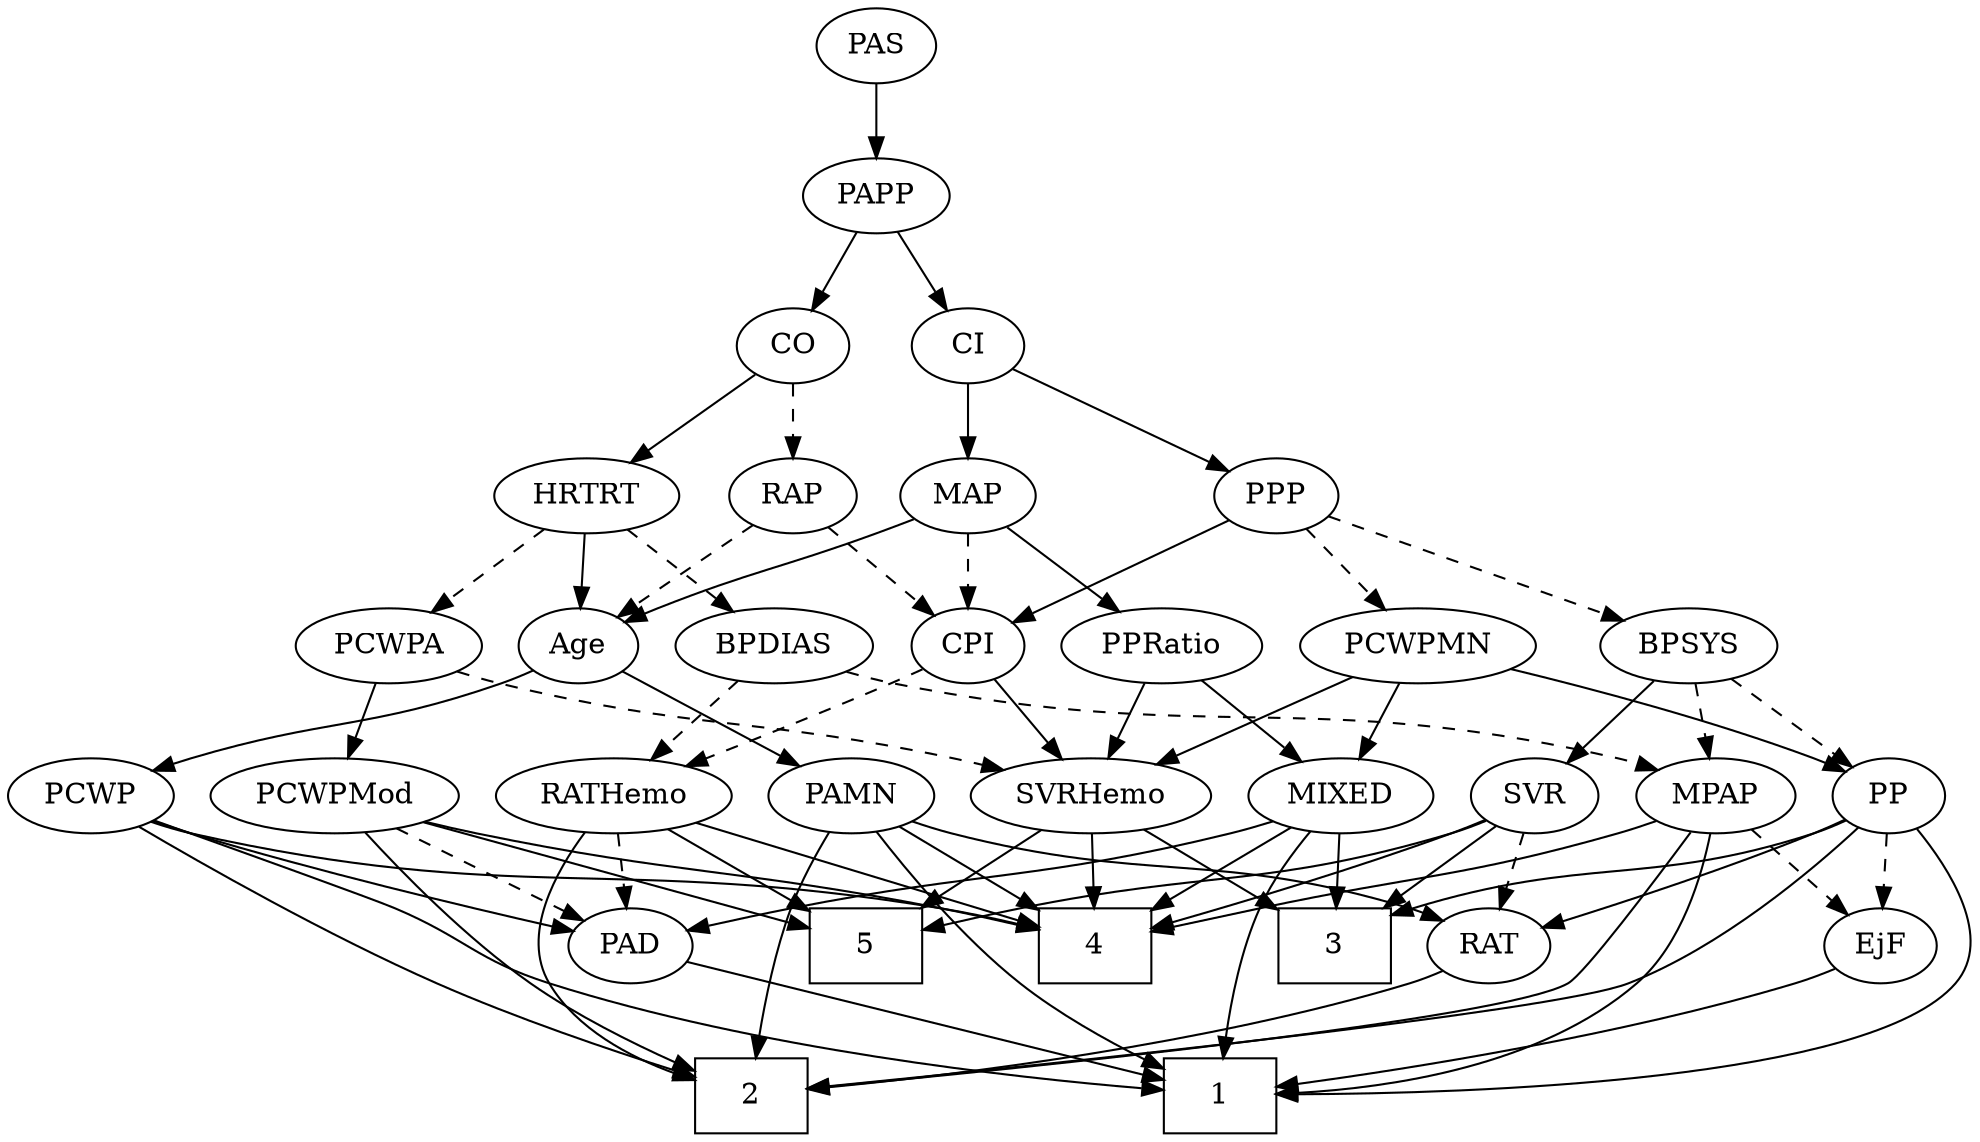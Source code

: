 strict digraph {
	graph [bb="0,0,877.85,540"];
	node [label="\N"];
	1	[height=0.5,
		pos="522.1,18",
		shape=box,
		width=0.75];
	2	[height=0.5,
		pos="302.1,18",
		shape=box,
		width=0.75];
	3	[height=0.5,
		pos="577.1,90",
		shape=box,
		width=0.75];
	4	[height=0.5,
		pos="467.1,90",
		shape=box,
		width=0.75];
	5	[height=0.5,
		pos="357.1,90",
		shape=box,
		width=0.75];
	Age	[height=0.5,
		pos="248.1,234",
		width=0.75];
	PAMN	[height=0.5,
		pos="363.1,162",
		width=1.011];
	Age -> PAMN	[pos="e,341.03,176.43 267.35,221.28 285.06,210.5 311.63,194.33 332.29,181.75",
		style=solid];
	PCWP	[height=0.5,
		pos="35.097,162",
		width=0.97491];
	Age -> PCWP	[pos="e,61.929,173.88 227.04,222.3 222.2,220.05 217.03,217.81 212.1,216 154.63,194.84 137.29,199.06 79.097,180 76.558,179.17 73.951,178.27 \
71.336,177.34",
		style=solid];
	EjF	[height=0.5,
		pos="835.1,90",
		width=0.75];
	EjF -> 1	[pos="e,549.17,22.439 813.26,78.997 807.15,76.458 800.44,73.912 794.1,72 711.83,47.204 611.97,31.21 559.1,23.805",
		style=solid];
	RAP	[height=0.5,
		pos="343.1,306",
		width=0.77632];
	RAP -> Age	[pos="e,265.56,247.87 325.23,291.83 310.67,281.11 289.94,265.83 273.63,253.82",
		style=dashed];
	CPI	[height=0.5,
		pos="422.1,234",
		width=0.75];
	RAP -> CPI	[pos="e,406.4,248.91 359.08,290.83 370.51,280.71 386.06,266.93 398.85,255.59",
		style=dashed];
	MIXED	[height=0.5,
		pos="575.1,162",
		width=1.1193];
	MIXED -> 1	[pos="e,523.92,36.274 562.43,144.67 555.19,134.6 546.5,121.14 541.1,108 532.94,88.184 528.1,64.386 525.34,46.386",
		style=solid];
	MIXED -> 3	[pos="e,576.61,108.1 575.59,143.7 575.81,135.98 576.08,126.71 576.32,118.11",
		style=solid];
	MIXED -> 4	[pos="e,493.5,108.11 553.24,146.83 538.55,137.31 518.85,124.55 502.01,113.63",
		style=solid];
	PAD	[height=0.5,
		pos="245.1,90",
		width=0.79437];
	MIXED -> PAD	[pos="e,271.41,97.201 545.27,149.8 538.99,147.69 532.37,145.63 526.1,144 436.56,120.77 411.81,126.1 321.1,108 308.15,105.42 294.02,102.33 \
281.49,99.501",
		style=solid];
	MPAP	[height=0.5,
		pos="742.1,162",
		width=0.97491];
	MPAP -> 1	[pos="e,549.35,18.336 742.29,143.78 741.55,123.79 737.21,91.131 718.1,72 675.86,29.731 603.61,20.202 559.62,18.588",
		style=solid];
	MPAP -> 2	[pos="e,329.2,21.432 733.69,144.48 721.54,121.29 699.01,80.902 685.1,72 656.24,53.53 429.81,30.81 339.29,22.367",
		style=solid];
	MPAP -> 4	[pos="e,494.16,97.22 715.32,149.95 709.68,147.83 703.73,145.73 698.1,144 629.64,123.05 610.87,124.01 541.1,108 529.07,105.24 515.95,102.23 \
504.14,99.513",
		style=solid];
	MPAP -> EjF	[pos="e,817.73,104.07 761.37,146.5 775.37,135.95 794.47,121.58 809.72,110.1",
		style=dashed];
	BPSYS	[height=0.5,
		pos="731.1,234",
		width=1.0471];
	BPSYS -> MPAP	[pos="e,739.41,180.1 733.82,215.7 735.03,207.98 736.48,198.71 737.84,190.11",
		style=dashed];
	SVR	[height=0.5,
		pos="661.1,162",
		width=0.77632];
	BPSYS -> SVR	[pos="e,675.63,177.54 715.56,217.46 705.97,207.87 693.51,195.42 682.94,184.84",
		style=solid];
	PP	[height=0.5,
		pos="822.1,162",
		width=0.75];
	BPSYS -> PP	[pos="e,804.97,176.17 750.4,218.15 763.92,207.75 782.12,193.75 796.8,182.46",
		style=dashed];
	PAD -> 1	[pos="e,495.09,25.825 271.16,82.415 320.6,69.919 428.17,42.736 485.08,28.355",
		style=solid];
	CO	[height=0.5,
		pos="343.1,378",
		width=0.75];
	CO -> RAP	[pos="e,343.1,324.1 343.1,359.7 343.1,351.98 343.1,342.71 343.1,334.11",
		style=dashed];
	HRTRT	[height=0.5,
		pos="251.1,306",
		width=1.1013];
	CO -> HRTRT	[pos="e,270.55,321.8 325.79,363.83 312.53,353.74 293.97,339.62 278.66,327.98",
		style=solid];
	PAS	[height=0.5,
		pos="381.1,522",
		width=0.75];
	PAPP	[height=0.5,
		pos="381.1,450",
		width=0.88464];
	PAS -> PAPP	[pos="e,381.1,468.1 381.1,503.7 381.1,495.98 381.1,486.71 381.1,478.11",
		style=solid];
	PAMN -> 1	[pos="e,494.8,31.354 372.99,144.34 384.97,125.19 406.6,93.611 431.1,72 447.29,57.713 467.92,45.326 485.43,36.128",
		style=solid];
	PAMN -> 2	[pos="e,303.42,36.139 347.73,145.61 338.66,135.67 327.7,122.02 321.1,108 311.87,88.405 307.07,64.273 304.61,46.083",
		style=solid];
	PAMN -> 4	[pos="e,441.67,108.11 384.14,146.83 398.17,137.4 416.91,124.78 433.03,113.93",
		style=solid];
	RAT	[height=0.5,
		pos="649.1,90",
		width=0.75827];
	PAMN -> RAT	[pos="e,628.54,101.86 390.43,149.74 396.2,147.63 402.3,145.59 408.1,144 497.31,119.55 524.93,136 613.1,108 615.02,107.39 616.98,106.69 \
618.93,105.94",
		style=solid];
	RATHemo	[height=0.5,
		pos="259.1,162",
		width=1.3721];
	RATHemo -> 2	[pos="e,275,25.878 237.51,145.73 226.14,136.32 213.29,123.15 207.1,108 201.04,93.189 199,85.797 207.1,72 219.65,50.63 244.29,37.242 265.33,\
29.269",
		style=solid];
	RATHemo -> 4	[pos="e,439.94,100.14 294.38,149.13 332.15,136.41 391.81,116.34 430.19,103.42",
		style=solid];
	RATHemo -> 5	[pos="e,333,108.21 280.85,145.46 293.76,136.24 310.38,124.37 324.81,114.06",
		style=solid];
	RATHemo -> PAD	[pos="e,248.52,108.1 255.64,143.7 254.09,135.98 252.24,126.71 250.52,118.11",
		style=dashed];
	CPI -> RATHemo	[pos="e,291.11,175.88 400.85,222.77 396.02,220.5 390.9,218.13 386.1,216 357.76,203.41 325.52,189.96 300.61,179.76",
		style=dashed];
	SVRHemo	[height=0.5,
		pos="467.1,162",
		width=1.3902];
	CPI -> SVRHemo	[pos="e,456.3,179.8 432.31,217.12 437.79,208.59 444.67,197.89 450.86,188.25",
		style=solid];
	RAT -> 2	[pos="e,329.3,21.131 628.54,78.121 623.59,75.829 618.24,73.619 613.1,72 516.99,41.745 398.42,27.605 339.29,22.042",
		style=solid];
	SVR -> 3	[pos="e,597.52,108.02 644.5,147.17 633.34,137.87 618.33,125.36 605.32,114.52",
		style=solid];
	SVR -> 4	[pos="e,494.36,99.245 639.35,150.55 634.38,148.29 629.09,145.98 624.1,144 583.69,127.95 536.27,112.38 504.2,102.31",
		style=solid];
	SVR -> 5	[pos="e,384.1,97.486 639.93,150.19 634.84,147.9 629.35,145.67 624.1,144 540.93,117.59 516.53,125.77 431.1,108 419.02,105.49 405.88,102.54 \
394.08,99.811",
		style=solid];
	SVR -> RAT	[pos="e,652.06,108.28 658.19,144.05 656.87,136.35 655.27,127.03 653.79,118.36",
		style=dashed];
	PCWPMod	[height=0.5,
		pos="140.1,162",
		width=1.4443];
	PCWPMod -> 2	[pos="e,275,28.282 147.78,144.02 157.28,124.57 175.06,92.715 198.1,72 217.7,54.377 244.23,40.979 265.59,32.063",
		style=solid];
	PCWPMod -> 4	[pos="e,440.09,97.48 178.36,149.79 185.87,147.75 193.71,145.72 201.1,144 285.66,124.33 308.1,125.72 393.1,108 405.17,105.48 418.31,102.53 \
430.12,99.805",
		style=solid];
	PCWPMod -> 5	[pos="e,330.07,99.718 176.91,149.13 216.93,136.22 280.5,115.71 320.45,102.82",
		style=solid];
	PCWPMod -> PAD	[pos="e,226.22,103.59 162.88,145.81 179.01,135.06 200.71,120.59 217.77,109.22",
		style=dashed];
	PCWPA	[height=0.5,
		pos="161.1,234",
		width=1.1555];
	PCWPA -> PCWPMod	[pos="e,145.28,180.28 156.01,216.05 153.68,208.26 150.84,198.82 148.22,190.08",
		style=solid];
	PCWPA -> SVRHemo	[pos="e,430.11,174.26 192.18,221.87 198.71,219.75 205.59,217.67 212.1,216 297.87,193.94 321.88,200.29 408.1,180 412.12,179.05 416.29,178 \
420.45,176.9",
		style=dashed];
	PCWPMN	[height=0.5,
		pos="615.1,234",
		width=1.3902];
	PCWPMN -> MIXED	[pos="e,584.69,179.79 605.41,216.05 600.7,207.8 594.93,197.7 589.69,188.54",
		style=solid];
	PCWPMN -> SVRHemo	[pos="e,496.28,176.8 585.86,219.17 562.85,208.29 530.6,193.03 505.51,181.17",
		style=solid];
	PCWPMN -> PP	[pos="e,800.99,173.57 654,222.63 689.01,212.9 741.63,197.29 786.1,180 787.93,179.29 789.81,178.52 791.69,177.72",
		style=solid];
	SVRHemo -> 3	[pos="e,550.05,108.21 490.69,145.98 505.4,136.63 524.6,124.41 541.17,113.87",
		style=solid];
	SVRHemo -> 4	[pos="e,467.1,108.1 467.1,143.7 467.1,135.98 467.1,126.71 467.1,118.11",
		style=solid];
	SVRHemo -> 5	[pos="e,384.14,108.21 443.5,145.98 428.8,136.63 409.6,124.41 393.03,113.87",
		style=solid];
	BPDIAS	[height=0.5,
		pos="335.1,234",
		width=1.1735];
	BPDIAS -> MPAP	[pos="e,715.92,174.36 365.82,221.62 372.44,219.49 379.45,217.48 386.1,216 522.37,185.77 562.57,213.42 698.1,180 700.76,179.34 703.49,178.57 \
706.2,177.71",
		style=dashed];
	BPDIAS -> RATHemo	[pos="e,276.44,178.98 318.23,217.46 308.14,208.17 295.13,196.19 283.89,185.83",
		style=dashed];
	MAP	[height=0.5,
		pos="422.1,306",
		width=0.84854];
	MAP -> Age	[pos="e,269.29,245.36 397.71,295 391.95,292.68 385.81,290.23 380.1,288 337.64,271.45 326.07,269.74 284.1,252 282.28,251.23 280.43,250.43 \
278.56,249.6",
		style=solid];
	MAP -> CPI	[pos="e,422.1,252.1 422.1,287.7 422.1,279.98 422.1,270.71 422.1,262.11",
		style=dashed];
	PPRatio	[height=0.5,
		pos="507.1,234",
		width=1.1013];
	MAP -> PPRatio	[pos="e,488.74,250.11 439.3,290.83 451.19,281.04 467.23,267.83 480.73,256.71",
		style=solid];
	PP -> 1	[pos="e,549.11,18.793 839.03,147.57 860.23,129.16 891.45,95.675 871.1,72 831.19,25.577 641.02,19.332 559.43,18.829",
		style=solid];
	PP -> 2	[pos="e,329.33,21.651 808.88,146.04 789.77,125.51 752.3,89.205 712.1,72 678.15,57.471 433.85,32.053 339.31,22.641",
		style=solid];
	PP -> 3	[pos="e,604.34,104.68 801.5,150.26 796.55,147.96 791.21,145.71 786.1,144 714.68,120.08 689.63,131.87 614.29,107.95",
		style=solid];
	PP -> EjF	[pos="e,831.89,108.28 825.24,144.05 826.68,136.35 828.41,127.03 830.01,118.36",
		style=dashed];
	PP -> RAT	[pos="e,672.57,99.496 800.89,150.68 796.06,148.41 790.92,146.07 786.1,144 751.03,128.96 710.15,113.4 682.24,103.06",
		style=solid];
	PPP	[height=0.5,
		pos="556.1,306",
		width=0.75];
	PPP -> BPSYS	[pos="e,703.18,246.17 578.62,295.99 607.73,284.35 658.82,263.91 693.78,249.93",
		style=dashed];
	PPP -> CPI	[pos="e,442.98,245.91 535.45,294.22 513.19,282.59 477.53,263.96 452.16,250.7",
		style=solid];
	PPP -> PCWPMN	[pos="e,601.08,251.63 568.9,289.81 576.39,280.93 586.01,269.5 594.54,259.39",
		style=dashed];
	PPRatio -> MIXED	[pos="e,559.73,178.82 522.53,217.12 531.4,207.99 542.69,196.36 552.54,186.22",
		style=solid];
	PPRatio -> SVRHemo	[pos="e,476.79,179.96 497.62,216.41 492.9,208.16 487.1,198.01 481.83,188.78",
		style=solid];
	PCWP -> 1	[pos="e,494.86,20.731 58.723,148.66 104.95,124.52 203.2,73.3 207.1,72 304.11,39.624 424.83,26.389 484.75,21.52",
		style=solid];
	PCWP -> 2	[pos="e,275.03,27.403 53.605,146.28 78.064,127.32 122.99,94.176 165.1,72 197.65,54.855 237.03,40.2 265.2,30.675",
		style=solid];
	PCWP -> 4	[pos="e,439.83,98.03 61.271,149.64 67.054,147.48 73.213,145.45 79.097,144 215.49,110.42 254.65,131.76 393.1,108 405.15,105.93 418.2,103.13 \
429.92,100.39",
		style=solid];
	PCWP -> PAD	[pos="e,219.91,98.529 61.995,150.32 67.623,148.16 73.536,145.96 79.097,144 123.96,128.19 176.33,111.81 210.07,101.52",
		style=solid];
	CI	[height=0.5,
		pos="422.1,378",
		width=0.75];
	CI -> MAP	[pos="e,422.1,324.1 422.1,359.7 422.1,351.98 422.1,342.71 422.1,334.11",
		style=solid];
	CI -> PPP	[pos="e,535.21,317.91 442.74,366.22 465,354.59 500.66,335.96 526.04,322.7",
		style=solid];
	PAPP -> CO	[pos="e,352.04,395.47 372.09,432.41 367.55,424.04 361.94,413.71 356.87,404.37",
		style=solid];
	PAPP -> CI	[pos="e,412.64,395.15 390.61,432.76 395.63,424.19 401.89,413.49 407.51,403.9",
		style=solid];
	HRTRT -> Age	[pos="e,248.83,252.1 250.36,287.7 250.02,279.98 249.63,270.71 249.26,262.11",
		style=solid];
	HRTRT -> PCWPA	[pos="e,180.47,250.07 232.01,290.15 219.33,280.29 202.48,267.19 188.39,256.23",
		style=dashed];
	HRTRT -> BPDIAS	[pos="e,316.62,250.4 269.32,289.81 280.8,280.25 295.81,267.74 308.6,257.08",
		style=dashed];
}
